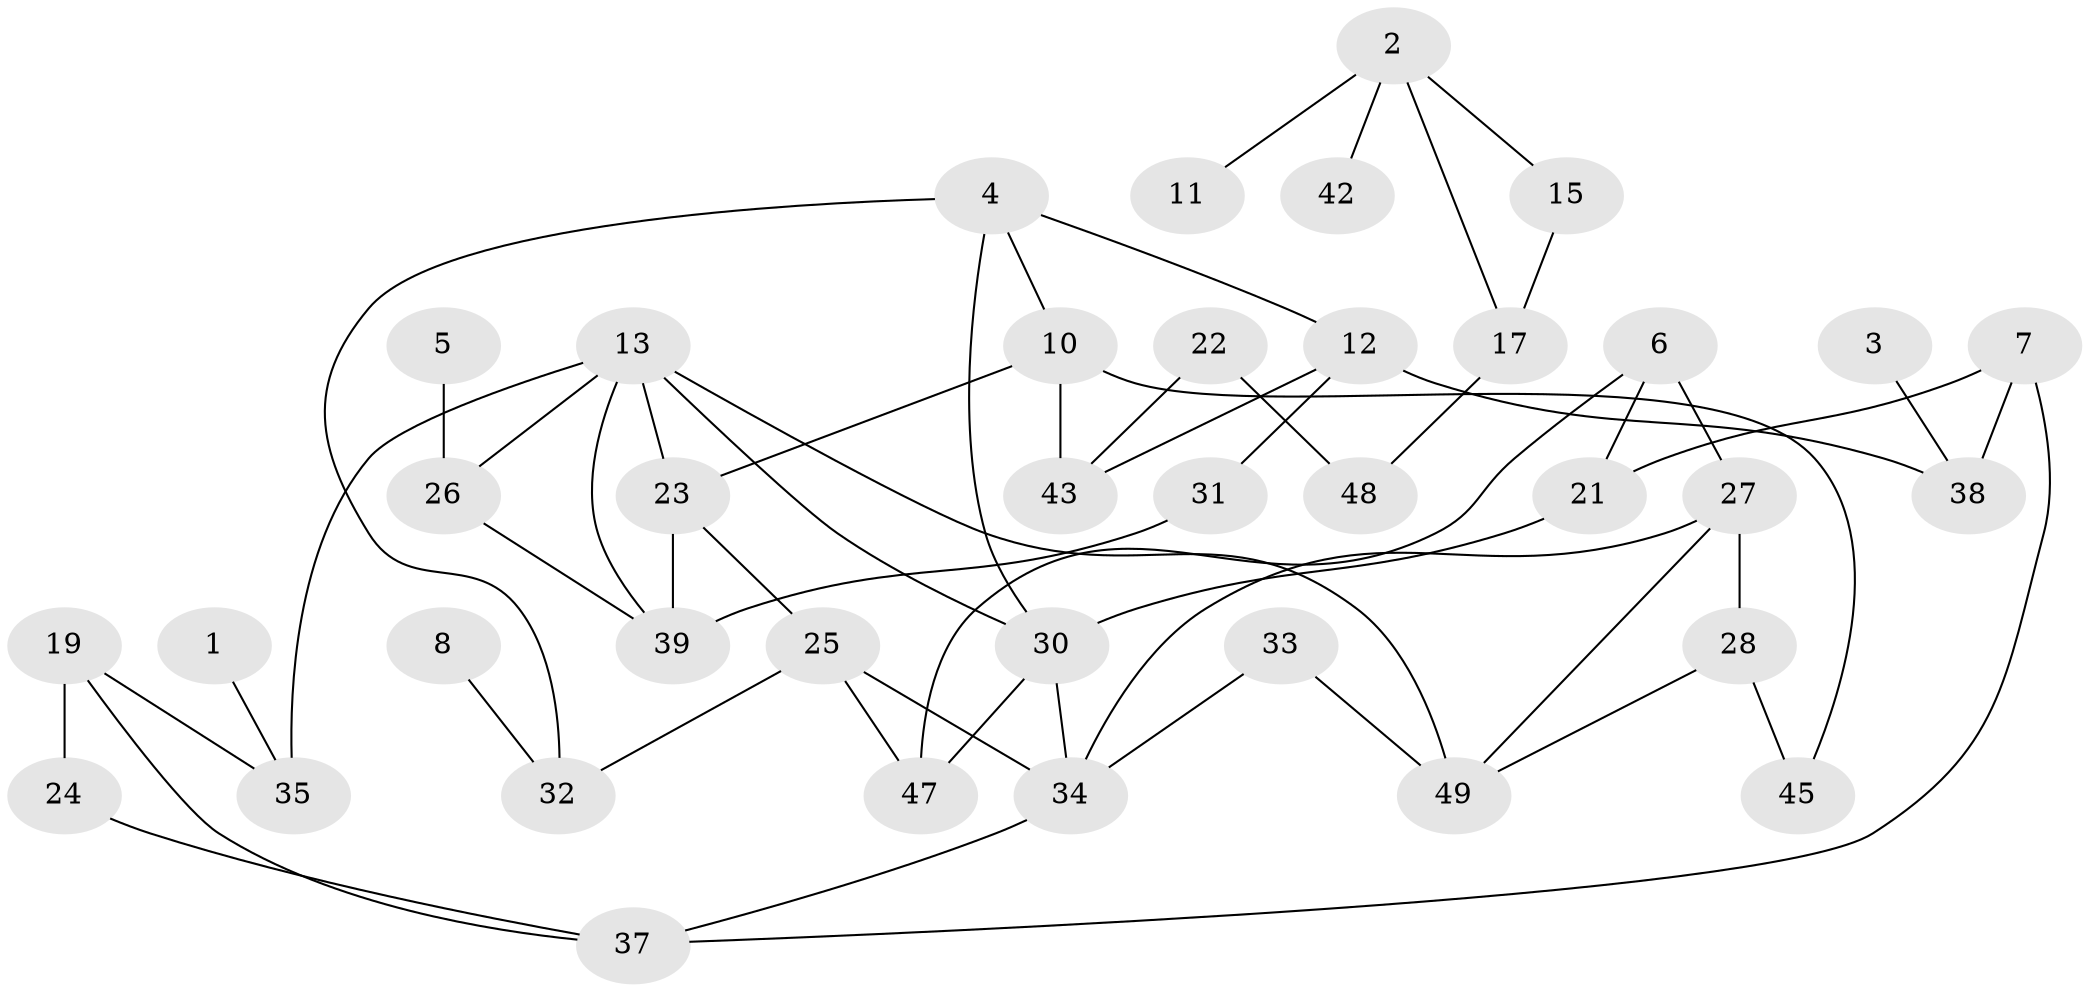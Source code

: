 // original degree distribution, {2: 0.2564102564102564, 1: 0.24358974358974358, 3: 0.15384615384615385, 5: 0.0641025641025641, 4: 0.14102564102564102, 0: 0.1282051282051282, 6: 0.01282051282051282}
// Generated by graph-tools (version 1.1) at 2025/35/03/04/25 23:35:53]
// undirected, 38 vertices, 56 edges
graph export_dot {
  node [color=gray90,style=filled];
  1;
  2;
  3;
  4;
  5;
  6;
  7;
  8;
  10;
  11;
  12;
  13;
  15;
  17;
  19;
  21;
  22;
  23;
  24;
  25;
  26;
  27;
  28;
  30;
  31;
  32;
  33;
  34;
  35;
  37;
  38;
  39;
  42;
  43;
  45;
  47;
  48;
  49;
  1 -- 35 [weight=1.0];
  2 -- 11 [weight=1.0];
  2 -- 15 [weight=1.0];
  2 -- 17 [weight=1.0];
  2 -- 42 [weight=1.0];
  3 -- 38 [weight=1.0];
  4 -- 10 [weight=1.0];
  4 -- 12 [weight=1.0];
  4 -- 30 [weight=1.0];
  4 -- 32 [weight=1.0];
  5 -- 26 [weight=1.0];
  6 -- 21 [weight=1.0];
  6 -- 27 [weight=1.0];
  6 -- 47 [weight=1.0];
  7 -- 21 [weight=1.0];
  7 -- 37 [weight=1.0];
  7 -- 38 [weight=1.0];
  8 -- 32 [weight=1.0];
  10 -- 23 [weight=1.0];
  10 -- 43 [weight=1.0];
  10 -- 45 [weight=1.0];
  12 -- 31 [weight=1.0];
  12 -- 38 [weight=1.0];
  12 -- 43 [weight=1.0];
  13 -- 23 [weight=1.0];
  13 -- 26 [weight=1.0];
  13 -- 30 [weight=1.0];
  13 -- 35 [weight=1.0];
  13 -- 39 [weight=1.0];
  13 -- 49 [weight=1.0];
  15 -- 17 [weight=1.0];
  17 -- 48 [weight=1.0];
  19 -- 24 [weight=1.0];
  19 -- 35 [weight=1.0];
  19 -- 37 [weight=1.0];
  21 -- 30 [weight=1.0];
  22 -- 43 [weight=1.0];
  22 -- 48 [weight=1.0];
  23 -- 25 [weight=1.0];
  23 -- 39 [weight=1.0];
  24 -- 37 [weight=1.0];
  25 -- 32 [weight=1.0];
  25 -- 34 [weight=1.0];
  25 -- 47 [weight=1.0];
  26 -- 39 [weight=1.0];
  27 -- 28 [weight=1.0];
  27 -- 34 [weight=1.0];
  27 -- 49 [weight=1.0];
  28 -- 45 [weight=1.0];
  28 -- 49 [weight=1.0];
  30 -- 34 [weight=1.0];
  30 -- 47 [weight=1.0];
  31 -- 39 [weight=1.0];
  33 -- 34 [weight=1.0];
  33 -- 49 [weight=1.0];
  34 -- 37 [weight=1.0];
}
